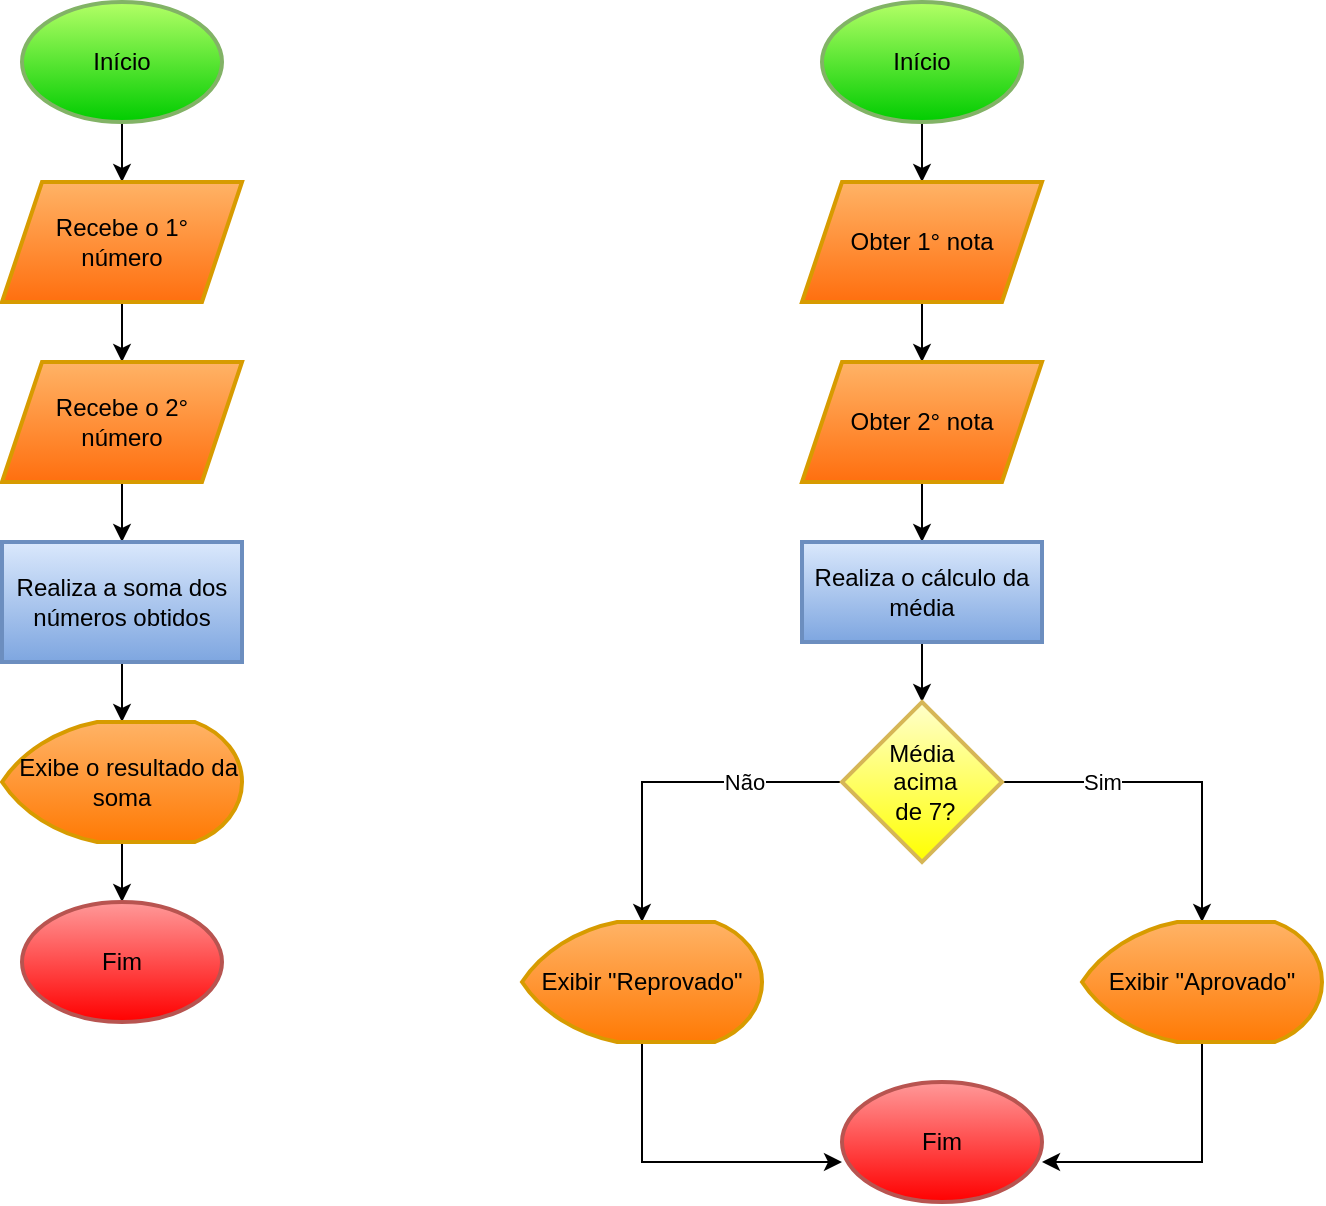 <mxfile version="23.1.4" type="device" pages="4">
  <diagram name="Página-1" id="VfPAaW70Yz4QpKgOygh6">
    <mxGraphModel dx="1050" dy="530" grid="1" gridSize="10" guides="1" tooltips="1" connect="1" arrows="1" fold="1" page="1" pageScale="1" pageWidth="827" pageHeight="1169" math="0" shadow="0">
      <root>
        <mxCell id="0" />
        <mxCell id="1" parent="0" />
        <mxCell id="FtRpnzMdxyeC-urfUK2--3" value="" style="edgeStyle=orthogonalEdgeStyle;rounded=0;orthogonalLoop=1;jettySize=auto;html=1;" edge="1" parent="1" source="FtRpnzMdxyeC-urfUK2--1" target="FtRpnzMdxyeC-urfUK2--2">
          <mxGeometry relative="1" as="geometry" />
        </mxCell>
        <mxCell id="FtRpnzMdxyeC-urfUK2--1" value="Início" style="strokeWidth=2;html=1;shape=mxgraph.flowchart.start_1;whiteSpace=wrap;fillColor=#B3FF66;strokeColor=#82b366;gradientColor=#00CC00;" vertex="1" parent="1">
          <mxGeometry x="130" y="40" width="100" height="60" as="geometry" />
        </mxCell>
        <mxCell id="FtRpnzMdxyeC-urfUK2--5" value="" style="edgeStyle=orthogonalEdgeStyle;rounded=0;orthogonalLoop=1;jettySize=auto;html=1;" edge="1" parent="1" source="FtRpnzMdxyeC-urfUK2--2" target="FtRpnzMdxyeC-urfUK2--4">
          <mxGeometry relative="1" as="geometry" />
        </mxCell>
        <mxCell id="FtRpnzMdxyeC-urfUK2--2" value="Recebe o 1° &lt;br&gt;número" style="shape=parallelogram;perimeter=parallelogramPerimeter;whiteSpace=wrap;html=1;fixedSize=1;fillColor=#FFB366;strokeWidth=2;strokeColor=#d79b00;gradientColor=#FF6F0F;" vertex="1" parent="1">
          <mxGeometry x="120" y="130" width="120" height="60" as="geometry" />
        </mxCell>
        <mxCell id="FtRpnzMdxyeC-urfUK2--7" value="" style="edgeStyle=orthogonalEdgeStyle;rounded=0;orthogonalLoop=1;jettySize=auto;html=1;" edge="1" parent="1" source="FtRpnzMdxyeC-urfUK2--4" target="FtRpnzMdxyeC-urfUK2--6">
          <mxGeometry relative="1" as="geometry" />
        </mxCell>
        <mxCell id="FtRpnzMdxyeC-urfUK2--4" value="Recebe o 2°&lt;br&gt;número" style="shape=parallelogram;perimeter=parallelogramPerimeter;whiteSpace=wrap;html=1;fixedSize=1;strokeWidth=2;fillColor=#FFB366;strokeColor=#d79b00;gradientColor=#FF6F0F;" vertex="1" parent="1">
          <mxGeometry x="120" y="220" width="120" height="60" as="geometry" />
        </mxCell>
        <mxCell id="FtRpnzMdxyeC-urfUK2--9" value="" style="edgeStyle=orthogonalEdgeStyle;rounded=0;orthogonalLoop=1;jettySize=auto;html=1;" edge="1" parent="1" source="FtRpnzMdxyeC-urfUK2--6" target="FtRpnzMdxyeC-urfUK2--8">
          <mxGeometry relative="1" as="geometry" />
        </mxCell>
        <mxCell id="FtRpnzMdxyeC-urfUK2--6" value="Realiza a soma dos números obtidos" style="whiteSpace=wrap;html=1;strokeWidth=2;fillColor=#dae8fc;strokeColor=#6c8ebf;gradientColor=#7ea6e0;" vertex="1" parent="1">
          <mxGeometry x="120" y="310" width="120" height="60" as="geometry" />
        </mxCell>
        <mxCell id="FtRpnzMdxyeC-urfUK2--12" value="" style="edgeStyle=orthogonalEdgeStyle;rounded=0;orthogonalLoop=1;jettySize=auto;html=1;" edge="1" parent="1" source="FtRpnzMdxyeC-urfUK2--8" target="FtRpnzMdxyeC-urfUK2--11">
          <mxGeometry relative="1" as="geometry" />
        </mxCell>
        <mxCell id="FtRpnzMdxyeC-urfUK2--8" value="&amp;nbsp; Exibe o resultado da soma" style="strokeWidth=2;html=1;shape=mxgraph.flowchart.display;whiteSpace=wrap;fillColor=#FFB366;strokeColor=#d79b00;gradientColor=#FF7A05;" vertex="1" parent="1">
          <mxGeometry x="120" y="400" width="120" height="60" as="geometry" />
        </mxCell>
        <mxCell id="FtRpnzMdxyeC-urfUK2--11" value="Fim" style="strokeWidth=2;html=1;shape=mxgraph.flowchart.start_1;whiteSpace=wrap;fillColor=#FF9999;gradientColor=#FF0000;strokeColor=#b85450;" vertex="1" parent="1">
          <mxGeometry x="130" y="490" width="100" height="60" as="geometry" />
        </mxCell>
        <mxCell id="FtRpnzMdxyeC-urfUK2--16" value="" style="edgeStyle=orthogonalEdgeStyle;rounded=0;orthogonalLoop=1;jettySize=auto;html=1;" edge="1" parent="1" source="FtRpnzMdxyeC-urfUK2--14">
          <mxGeometry relative="1" as="geometry">
            <mxPoint x="580" y="130" as="targetPoint" />
          </mxGeometry>
        </mxCell>
        <mxCell id="FtRpnzMdxyeC-urfUK2--14" value="Início" style="strokeWidth=2;html=1;shape=mxgraph.flowchart.start_1;whiteSpace=wrap;fillColor=#B3FF66;strokeColor=#82b366;gradientColor=#00CC00;" vertex="1" parent="1">
          <mxGeometry x="530" y="40" width="100" height="60" as="geometry" />
        </mxCell>
        <mxCell id="FtRpnzMdxyeC-urfUK2--19" value="" style="edgeStyle=orthogonalEdgeStyle;rounded=0;orthogonalLoop=1;jettySize=auto;html=1;" edge="1" parent="1" source="FtRpnzMdxyeC-urfUK2--17" target="FtRpnzMdxyeC-urfUK2--18">
          <mxGeometry relative="1" as="geometry" />
        </mxCell>
        <mxCell id="FtRpnzMdxyeC-urfUK2--17" value="Obter 1° nota" style="shape=parallelogram;perimeter=parallelogramPerimeter;whiteSpace=wrap;html=1;fixedSize=1;fillColor=#FFB366;strokeWidth=2;strokeColor=#d79b00;gradientColor=#FF6F0F;" vertex="1" parent="1">
          <mxGeometry x="520" y="130" width="120" height="60" as="geometry" />
        </mxCell>
        <mxCell id="FtRpnzMdxyeC-urfUK2--23" value="" style="edgeStyle=orthogonalEdgeStyle;rounded=0;orthogonalLoop=1;jettySize=auto;html=1;" edge="1" parent="1" source="FtRpnzMdxyeC-urfUK2--18" target="FtRpnzMdxyeC-urfUK2--20">
          <mxGeometry relative="1" as="geometry" />
        </mxCell>
        <mxCell id="FtRpnzMdxyeC-urfUK2--18" value="Obter 2° nota" style="shape=parallelogram;perimeter=parallelogramPerimeter;whiteSpace=wrap;html=1;fixedSize=1;fillColor=#FFB366;strokeColor=#d79b00;strokeWidth=2;gradientColor=#FF6F0F;" vertex="1" parent="1">
          <mxGeometry x="520" y="220" width="120" height="60" as="geometry" />
        </mxCell>
        <mxCell id="FtRpnzMdxyeC-urfUK2--25" value="" style="edgeStyle=orthogonalEdgeStyle;rounded=0;orthogonalLoop=1;jettySize=auto;html=1;" edge="1" parent="1" source="FtRpnzMdxyeC-urfUK2--20" target="FtRpnzMdxyeC-urfUK2--24">
          <mxGeometry relative="1" as="geometry" />
        </mxCell>
        <mxCell id="FtRpnzMdxyeC-urfUK2--20" value="Realiza o cálculo da média" style="whiteSpace=wrap;html=1;strokeWidth=2;fillColor=#dae8fc;strokeColor=#6c8ebf;gradientColor=#7ea6e0;" vertex="1" parent="1">
          <mxGeometry x="520" y="310" width="120" height="50" as="geometry" />
        </mxCell>
        <mxCell id="FtRpnzMdxyeC-urfUK2--27" value="" style="edgeStyle=orthogonalEdgeStyle;rounded=0;orthogonalLoop=1;jettySize=auto;html=1;" edge="1" parent="1" source="FtRpnzMdxyeC-urfUK2--24" target="FtRpnzMdxyeC-urfUK2--26">
          <mxGeometry relative="1" as="geometry" />
        </mxCell>
        <mxCell id="FtRpnzMdxyeC-urfUK2--28" value="Sim" style="edgeLabel;html=1;align=center;verticalAlign=middle;resizable=0;points=[];" vertex="1" connectable="0" parent="FtRpnzMdxyeC-urfUK2--27">
          <mxGeometry x="-0.28" y="4" relative="1" as="geometry">
            <mxPoint x="-11" y="4" as="offset" />
          </mxGeometry>
        </mxCell>
        <mxCell id="FtRpnzMdxyeC-urfUK2--30" value="" style="edgeStyle=orthogonalEdgeStyle;rounded=0;orthogonalLoop=1;jettySize=auto;html=1;" edge="1" parent="1" source="FtRpnzMdxyeC-urfUK2--24" target="FtRpnzMdxyeC-urfUK2--29">
          <mxGeometry relative="1" as="geometry" />
        </mxCell>
        <mxCell id="FtRpnzMdxyeC-urfUK2--31" value="Não" style="edgeLabel;html=1;align=center;verticalAlign=middle;resizable=0;points=[];" vertex="1" connectable="0" parent="FtRpnzMdxyeC-urfUK2--30">
          <mxGeometry x="-0.04" relative="1" as="geometry">
            <mxPoint x="32" as="offset" />
          </mxGeometry>
        </mxCell>
        <mxCell id="FtRpnzMdxyeC-urfUK2--24" value="Média&lt;br&gt;&amp;nbsp;acima&lt;br&gt;&amp;nbsp;de 7?" style="rhombus;whiteSpace=wrap;html=1;fillColor=#FFFFCC;strokeColor=#d6b656;strokeWidth=2;gradientColor=#FFFF00;" vertex="1" parent="1">
          <mxGeometry x="540" y="390" width="80" height="80" as="geometry" />
        </mxCell>
        <mxCell id="FtRpnzMdxyeC-urfUK2--33" value="" style="edgeStyle=orthogonalEdgeStyle;rounded=0;orthogonalLoop=1;jettySize=auto;html=1;" edge="1" parent="1" source="FtRpnzMdxyeC-urfUK2--26" target="FtRpnzMdxyeC-urfUK2--32">
          <mxGeometry relative="1" as="geometry">
            <mxPoint x="790" y="510" as="sourcePoint" />
            <mxPoint x="640" y="590" as="targetPoint" />
            <Array as="points">
              <mxPoint x="720" y="620" />
            </Array>
          </mxGeometry>
        </mxCell>
        <mxCell id="FtRpnzMdxyeC-urfUK2--26" value="Exibir &quot;Aprovado&quot;" style="strokeWidth=2;html=1;shape=mxgraph.flowchart.display;whiteSpace=wrap;fillColor=#FFB366;strokeColor=#d79b00;gradientColor=#FF7A05;" vertex="1" parent="1">
          <mxGeometry x="660" y="500" width="120" height="60" as="geometry" />
        </mxCell>
        <mxCell id="FtRpnzMdxyeC-urfUK2--34" value="" style="edgeStyle=orthogonalEdgeStyle;rounded=0;orthogonalLoop=1;jettySize=auto;html=1;" edge="1" parent="1" source="FtRpnzMdxyeC-urfUK2--29" target="FtRpnzMdxyeC-urfUK2--32">
          <mxGeometry relative="1" as="geometry">
            <Array as="points">
              <mxPoint x="440" y="620" />
            </Array>
          </mxGeometry>
        </mxCell>
        <mxCell id="FtRpnzMdxyeC-urfUK2--29" value="Exibir &quot;Reprovado&quot;" style="strokeWidth=2;html=1;shape=mxgraph.flowchart.display;whiteSpace=wrap;fillColor=#FFB366;strokeColor=#d79b00;gradientColor=#FF7A05;" vertex="1" parent="1">
          <mxGeometry x="380" y="500" width="120" height="60" as="geometry" />
        </mxCell>
        <mxCell id="FtRpnzMdxyeC-urfUK2--32" value="Fim" style="strokeWidth=2;html=1;shape=mxgraph.flowchart.start_1;whiteSpace=wrap;fillColor=#FF9999;gradientColor=#FF0000;strokeColor=#b85450;" vertex="1" parent="1">
          <mxGeometry x="540" y="580" width="100" height="60" as="geometry" />
        </mxCell>
      </root>
    </mxGraphModel>
  </diagram>
  <diagram id="cnGzh--2ewyfC4xSS8ge" name="Situação 1">
    <mxGraphModel dx="1050" dy="530" grid="1" gridSize="10" guides="1" tooltips="1" connect="1" arrows="1" fold="1" page="1" pageScale="1" pageWidth="827" pageHeight="1169" math="0" shadow="0">
      <root>
        <mxCell id="0" />
        <mxCell id="1" parent="0" />
        <mxCell id="3jtzBCYCSyqkufBXsluf-2" value="" style="edgeStyle=orthogonalEdgeStyle;rounded=0;orthogonalLoop=1;jettySize=auto;html=1;" edge="1" parent="1" source="G5qAnJZV8IFXsmAwqzXr-17" target="3jtzBCYCSyqkufBXsluf-1">
          <mxGeometry relative="1" as="geometry" />
        </mxCell>
        <mxCell id="G5qAnJZV8IFXsmAwqzXr-17" value="Início" style="strokeWidth=2;html=1;shape=mxgraph.flowchart.start_1;whiteSpace=wrap;fillColor=#B3FF66;strokeColor=#82b366;gradientColor=#00CC00;" vertex="1" parent="1">
          <mxGeometry x="190" y="40" width="100" height="60" as="geometry" />
        </mxCell>
        <mxCell id="hh333YZ_pvDzLgK6xaBs-1" value="" style="edgeStyle=orthogonalEdgeStyle;rounded=0;orthogonalLoop=1;jettySize=auto;html=1;" edge="1" parent="1" source="3jtzBCYCSyqkufBXsluf-1" target="3jtzBCYCSyqkufBXsluf-4">
          <mxGeometry relative="1" as="geometry" />
        </mxCell>
        <mxCell id="3jtzBCYCSyqkufBXsluf-1" value="Recebe o número" style="shape=parallelogram;perimeter=parallelogramPerimeter;whiteSpace=wrap;html=1;fixedSize=1;fillColor=#FFB366;strokeWidth=2;strokeColor=#d79b00;gradientColor=#FF6F0F;" vertex="1" parent="1">
          <mxGeometry x="180" y="140" width="120" height="60" as="geometry" />
        </mxCell>
        <mxCell id="egUZb35WBRxDaOVcS_bD-3" value="" style="edgeStyle=orthogonalEdgeStyle;rounded=0;orthogonalLoop=1;jettySize=auto;html=1;" edge="1" parent="1" source="3jtzBCYCSyqkufBXsluf-4" target="egUZb35WBRxDaOVcS_bD-2">
          <mxGeometry relative="1" as="geometry" />
        </mxCell>
        <mxCell id="YLZ5tJALcXqNr4WbI4NB-5" value="Não" style="edgeLabel;html=1;align=center;verticalAlign=middle;resizable=0;points=[];" vertex="1" connectable="0" parent="egUZb35WBRxDaOVcS_bD-3">
          <mxGeometry x="-0.376" relative="1" as="geometry">
            <mxPoint as="offset" />
          </mxGeometry>
        </mxCell>
        <mxCell id="egUZb35WBRxDaOVcS_bD-4" value="" style="edgeStyle=orthogonalEdgeStyle;rounded=0;orthogonalLoop=1;jettySize=auto;html=1;" edge="1" parent="1" source="3jtzBCYCSyqkufBXsluf-4" target="egUZb35WBRxDaOVcS_bD-1">
          <mxGeometry relative="1" as="geometry" />
        </mxCell>
        <mxCell id="YLZ5tJALcXqNr4WbI4NB-4" value="Sim" style="edgeLabel;html=1;align=center;verticalAlign=middle;resizable=0;points=[];" vertex="1" connectable="0" parent="egUZb35WBRxDaOVcS_bD-4">
          <mxGeometry x="-0.321" y="6" relative="1" as="geometry">
            <mxPoint y="-6" as="offset" />
          </mxGeometry>
        </mxCell>
        <mxCell id="3jtzBCYCSyqkufBXsluf-4" value="Número maior que 0?" style="rhombus;whiteSpace=wrap;html=1;fillColor=#FFFFCC;strokeColor=#d6b656;strokeWidth=2;gradientColor=#FFFF00;" vertex="1" parent="1">
          <mxGeometry x="180" y="240" width="120" height="80" as="geometry" />
        </mxCell>
        <mxCell id="-JtSSyIW8pFUZRpIIZUD-3" value="" style="edgeStyle=orthogonalEdgeStyle;rounded=0;orthogonalLoop=1;jettySize=auto;html=1;" edge="1" parent="1" source="egUZb35WBRxDaOVcS_bD-1" target="-JtSSyIW8pFUZRpIIZUD-1">
          <mxGeometry relative="1" as="geometry">
            <Array as="points">
              <mxPoint x="75" y="440" />
              <mxPoint x="235" y="440" />
            </Array>
          </mxGeometry>
        </mxCell>
        <mxCell id="egUZb35WBRxDaOVcS_bD-1" value="Exibir &quot;Positivo&quot;" style="strokeWidth=2;html=1;shape=mxgraph.flowchart.display;whiteSpace=wrap;fillColor=#FFB366;strokeColor=#d79b00;gradientColor=#FF7A05;" vertex="1" parent="1">
          <mxGeometry x="15" y="330" width="120" height="60" as="geometry" />
        </mxCell>
        <mxCell id="-JtSSyIW8pFUZRpIIZUD-2" value="" style="edgeStyle=orthogonalEdgeStyle;rounded=0;orthogonalLoop=1;jettySize=auto;html=1;" edge="1" parent="1" source="egUZb35WBRxDaOVcS_bD-2" target="-JtSSyIW8pFUZRpIIZUD-1">
          <mxGeometry relative="1" as="geometry">
            <Array as="points">
              <mxPoint x="405" y="440" />
              <mxPoint x="235" y="440" />
            </Array>
          </mxGeometry>
        </mxCell>
        <mxCell id="egUZb35WBRxDaOVcS_bD-2" value="Exibir &quot;Negativo&quot;" style="strokeWidth=2;html=1;shape=mxgraph.flowchart.display;whiteSpace=wrap;fillColor=#FFB366;strokeColor=#d79b00;gradientColor=#FF7A05;" vertex="1" parent="1">
          <mxGeometry x="345" y="330" width="120" height="60" as="geometry" />
        </mxCell>
        <mxCell id="-JtSSyIW8pFUZRpIIZUD-1" value="Fim" style="strokeWidth=2;html=1;shape=mxgraph.flowchart.start_1;whiteSpace=wrap;fillColor=#FF9999;gradientColor=#FF0000;strokeColor=#b85450;" vertex="1" parent="1">
          <mxGeometry x="185" y="410" width="100" height="60" as="geometry" />
        </mxCell>
      </root>
    </mxGraphModel>
  </diagram>
  <diagram id="MC5yMmHfY1iH-VBbxkOc" name="Situação 2">
    <mxGraphModel dx="1050" dy="530" grid="1" gridSize="10" guides="1" tooltips="1" connect="1" arrows="1" fold="1" page="1" pageScale="1" pageWidth="827" pageHeight="1169" math="0" shadow="0">
      <root>
        <mxCell id="0" />
        <mxCell id="1" parent="0" />
        <mxCell id="Zs6YHw253dC5NfmKqmhW-1" value="" style="edgeStyle=orthogonalEdgeStyle;rounded=0;orthogonalLoop=1;jettySize=auto;html=1;" edge="1" parent="1" source="Zs6YHw253dC5NfmKqmhW-2" target="Zs6YHw253dC5NfmKqmhW-4">
          <mxGeometry relative="1" as="geometry" />
        </mxCell>
        <mxCell id="Zs6YHw253dC5NfmKqmhW-2" value="Início" style="strokeWidth=2;html=1;shape=mxgraph.flowchart.start_1;whiteSpace=wrap;fillColor=#B3FF66;strokeColor=#82b366;gradientColor=#00CC00;" vertex="1" parent="1">
          <mxGeometry x="190" y="40" width="100" height="60" as="geometry" />
        </mxCell>
        <mxCell id="Zs6YHw253dC5NfmKqmhW-18" value="" style="edgeStyle=orthogonalEdgeStyle;rounded=0;orthogonalLoop=1;jettySize=auto;html=1;" edge="1" parent="1" source="Zs6YHw253dC5NfmKqmhW-4" target="Zs6YHw253dC5NfmKqmhW-17">
          <mxGeometry relative="1" as="geometry" />
        </mxCell>
        <mxCell id="Zs6YHw253dC5NfmKqmhW-4" value="Solicita 1° número&amp;nbsp;&lt;br&gt;" style="shape=parallelogram;perimeter=parallelogramPerimeter;whiteSpace=wrap;html=1;fixedSize=1;fillColor=#FFB366;strokeWidth=2;strokeColor=#d79b00;gradientColor=#FF6F0F;" vertex="1" parent="1">
          <mxGeometry x="180" y="140" width="120" height="60" as="geometry" />
        </mxCell>
        <mxCell id="Zs6YHw253dC5NfmKqmhW-7" value="" style="edgeStyle=orthogonalEdgeStyle;rounded=0;orthogonalLoop=1;jettySize=auto;html=1;" edge="1" parent="1" source="Zs6YHw253dC5NfmKqmhW-9" target="Zs6YHw253dC5NfmKqmhW-11">
          <mxGeometry relative="1" as="geometry" />
        </mxCell>
        <mxCell id="J8KGJ1ALAt2bvLUphzWe-1" value="sim" style="edgeLabel;html=1;align=center;verticalAlign=middle;resizable=0;points=[];" vertex="1" connectable="0" parent="Zs6YHw253dC5NfmKqmhW-7">
          <mxGeometry x="-0.249" y="-2" relative="1" as="geometry">
            <mxPoint as="offset" />
          </mxGeometry>
        </mxCell>
        <mxCell id="Zs6YHw253dC5NfmKqmhW-23" value="" style="edgeStyle=orthogonalEdgeStyle;rounded=0;orthogonalLoop=1;jettySize=auto;html=1;entryX=0.597;entryY=0.04;entryDx=0;entryDy=0;entryPerimeter=0;" edge="1" parent="1" source="Zs6YHw253dC5NfmKqmhW-9" target="Zs6YHw253dC5NfmKqmhW-13">
          <mxGeometry relative="1" as="geometry">
            <mxPoint x="400" y="410" as="targetPoint" />
            <Array as="points">
              <mxPoint x="400" y="380" />
              <mxPoint x="400" y="422" />
            </Array>
          </mxGeometry>
        </mxCell>
        <mxCell id="J8KGJ1ALAt2bvLUphzWe-2" value="não" style="edgeLabel;html=1;align=center;verticalAlign=middle;resizable=0;points=[];" vertex="1" connectable="0" parent="Zs6YHw253dC5NfmKqmhW-23">
          <mxGeometry x="-0.295" y="-2" relative="1" as="geometry">
            <mxPoint as="offset" />
          </mxGeometry>
        </mxCell>
        <mxCell id="Zs6YHw253dC5NfmKqmhW-9" value="O primeiro número é maior que o segundo?" style="rhombus;whiteSpace=wrap;html=1;fillColor=#FFFFCC;strokeColor=#d6b656;strokeWidth=2;gradientColor=#FFFF00;" vertex="1" parent="1">
          <mxGeometry x="170" y="340" width="140" height="80" as="geometry" />
        </mxCell>
        <mxCell id="Zs6YHw253dC5NfmKqmhW-10" value="" style="edgeStyle=orthogonalEdgeStyle;rounded=0;orthogonalLoop=1;jettySize=auto;html=1;" edge="1" parent="1" source="Zs6YHw253dC5NfmKqmhW-11" target="Zs6YHw253dC5NfmKqmhW-14">
          <mxGeometry relative="1" as="geometry">
            <Array as="points">
              <mxPoint x="75" y="540" />
              <mxPoint x="235" y="540" />
            </Array>
          </mxGeometry>
        </mxCell>
        <mxCell id="Zs6YHw253dC5NfmKqmhW-11" value="Exibir &quot;O 1° é maior que o 2°&quot;" style="strokeWidth=2;html=1;shape=mxgraph.flowchart.display;whiteSpace=wrap;fillColor=#FFB366;strokeColor=#d79b00;gradientColor=#FF7A05;" vertex="1" parent="1">
          <mxGeometry x="15" y="430" width="120" height="60" as="geometry" />
        </mxCell>
        <mxCell id="Zs6YHw253dC5NfmKqmhW-12" value="" style="edgeStyle=orthogonalEdgeStyle;rounded=0;orthogonalLoop=1;jettySize=auto;html=1;" edge="1" parent="1" source="Zs6YHw253dC5NfmKqmhW-13" target="Zs6YHw253dC5NfmKqmhW-14">
          <mxGeometry relative="1" as="geometry">
            <Array as="points">
              <mxPoint x="405" y="540" />
              <mxPoint x="235" y="540" />
            </Array>
          </mxGeometry>
        </mxCell>
        <mxCell id="Zs6YHw253dC5NfmKqmhW-13" value="Exibir &quot; O 2° é maior que o 1°&quot;" style="strokeWidth=2;html=1;shape=mxgraph.flowchart.display;whiteSpace=wrap;fillColor=#FFB366;strokeColor=#d79b00;gradientColor=#FF7A05;" vertex="1" parent="1">
          <mxGeometry x="330" y="420" width="120" height="60" as="geometry" />
        </mxCell>
        <mxCell id="Zs6YHw253dC5NfmKqmhW-14" value="Fim" style="strokeWidth=2;html=1;shape=mxgraph.flowchart.start_1;whiteSpace=wrap;fillColor=#FF9999;gradientColor=#FF0000;strokeColor=#b85450;" vertex="1" parent="1">
          <mxGeometry x="185" y="510" width="100" height="60" as="geometry" />
        </mxCell>
        <mxCell id="4i_ORiXNKYcfJNA0B0bR-1" value="" style="edgeStyle=orthogonalEdgeStyle;rounded=0;orthogonalLoop=1;jettySize=auto;html=1;" edge="1" parent="1" source="Zs6YHw253dC5NfmKqmhW-17" target="Zs6YHw253dC5NfmKqmhW-9">
          <mxGeometry relative="1" as="geometry" />
        </mxCell>
        <mxCell id="Zs6YHw253dC5NfmKqmhW-17" value="Solicita 2° número&amp;nbsp;" style="shape=parallelogram;perimeter=parallelogramPerimeter;whiteSpace=wrap;html=1;fixedSize=1;fillColor=#FFB366;strokeWidth=2;strokeColor=#d79b00;gradientColor=#FF6F0F;" vertex="1" parent="1">
          <mxGeometry x="180" y="240" width="120" height="60" as="geometry" />
        </mxCell>
      </root>
    </mxGraphModel>
  </diagram>
  <diagram id="uKdhKbFNYcR0BpVaB1F1" name="Situação 3">
    <mxGraphModel dx="1050" dy="530" grid="1" gridSize="10" guides="1" tooltips="1" connect="1" arrows="1" fold="1" page="1" pageScale="1" pageWidth="827" pageHeight="1169" math="0" shadow="0">
      <root>
        <mxCell id="0" />
        <mxCell id="1" parent="0" />
        <mxCell id="N9NOF__1ijinii3glO0T-1" value="" style="edgeStyle=orthogonalEdgeStyle;rounded=0;orthogonalLoop=1;jettySize=auto;html=1;" edge="1" parent="1" source="N9NOF__1ijinii3glO0T-2" target="N9NOF__1ijinii3glO0T-4">
          <mxGeometry relative="1" as="geometry" />
        </mxCell>
        <mxCell id="N9NOF__1ijinii3glO0T-2" value="Início" style="strokeWidth=2;html=1;shape=mxgraph.flowchart.start_1;whiteSpace=wrap;fillColor=#B3FF66;strokeColor=#82b366;gradientColor=#00CC00;" vertex="1" parent="1">
          <mxGeometry x="190" y="40" width="100" height="60" as="geometry" />
        </mxCell>
        <mxCell id="zeahOzysEanbySnaxxWc-1" value="" style="edgeStyle=orthogonalEdgeStyle;rounded=0;orthogonalLoop=1;jettySize=auto;html=1;" edge="1" parent="1" source="N9NOF__1ijinii3glO0T-4" target="N9NOF__1ijinii3glO0T-9">
          <mxGeometry relative="1" as="geometry" />
        </mxCell>
        <mxCell id="N9NOF__1ijinii3glO0T-4" value="Solicita a idade" style="shape=parallelogram;perimeter=parallelogramPerimeter;whiteSpace=wrap;html=1;fixedSize=1;fillColor=#FFB366;strokeWidth=2;strokeColor=#d79b00;gradientColor=#FF6F0F;" vertex="1" parent="1">
          <mxGeometry x="180" y="140" width="120" height="60" as="geometry" />
        </mxCell>
        <mxCell id="N9NOF__1ijinii3glO0T-5" value="" style="edgeStyle=orthogonalEdgeStyle;rounded=0;orthogonalLoop=1;jettySize=auto;html=1;" edge="1" parent="1" source="N9NOF__1ijinii3glO0T-9" target="N9NOF__1ijinii3glO0T-11">
          <mxGeometry relative="1" as="geometry" />
        </mxCell>
        <mxCell id="IfxZVjMfAGvsW98ObJgt-1" value="não" style="edgeLabel;html=1;align=center;verticalAlign=middle;resizable=0;points=[];" vertex="1" connectable="0" parent="N9NOF__1ijinii3glO0T-5">
          <mxGeometry x="-0.489" y="-2" relative="1" as="geometry">
            <mxPoint as="offset" />
          </mxGeometry>
        </mxCell>
        <mxCell id="zeahOzysEanbySnaxxWc-2" value="" style="edgeStyle=orthogonalEdgeStyle;rounded=0;orthogonalLoop=1;jettySize=auto;html=1;" edge="1" parent="1" source="N9NOF__1ijinii3glO0T-9" target="FujUqTj3B8etJAD_OP-m-19">
          <mxGeometry relative="1" as="geometry" />
        </mxCell>
        <mxCell id="IfxZVjMfAGvsW98ObJgt-2" value="sim" style="edgeLabel;html=1;align=center;verticalAlign=middle;resizable=0;points=[];" vertex="1" connectable="0" parent="zeahOzysEanbySnaxxWc-2">
          <mxGeometry x="-0.164" y="2" relative="1" as="geometry">
            <mxPoint as="offset" />
          </mxGeometry>
        </mxCell>
        <mxCell id="N9NOF__1ijinii3glO0T-9" value="É maior de 16 anos?" style="rhombus;whiteSpace=wrap;html=1;fillColor=#FFFFCC;strokeColor=#d6b656;strokeWidth=2;gradientColor=#FFFF00;" vertex="1" parent="1">
          <mxGeometry x="180" y="250" width="120" height="80" as="geometry" />
        </mxCell>
        <mxCell id="QAgXgPqW6DIvLdonliJh-1" value="" style="edgeStyle=orthogonalEdgeStyle;rounded=0;orthogonalLoop=1;jettySize=auto;html=1;" edge="1" parent="1" source="N9NOF__1ijinii3glO0T-11" target="mM51Yj1nq1NBSfJM_aw_-1">
          <mxGeometry relative="1" as="geometry">
            <Array as="points">
              <mxPoint x="80" y="510" />
            </Array>
          </mxGeometry>
        </mxCell>
        <mxCell id="N9NOF__1ijinii3glO0T-11" value="Não pode votar" style="strokeWidth=2;html=1;shape=mxgraph.flowchart.display;whiteSpace=wrap;fillColor=#FFB366;strokeColor=#d79b00;gradientColor=#FF7A05;" vertex="1" parent="1">
          <mxGeometry x="20" y="410" width="120" height="60" as="geometry" />
        </mxCell>
        <mxCell id="mzoY9NQZk9zL9fj0vTle-1" value="" style="edgeStyle=orthogonalEdgeStyle;rounded=0;orthogonalLoop=1;jettySize=auto;html=1;" edge="1" parent="1" source="FujUqTj3B8etJAD_OP-m-19" target="FujUqTj3B8etJAD_OP-m-23">
          <mxGeometry relative="1" as="geometry">
            <Array as="points">
              <mxPoint x="410" y="400" />
            </Array>
          </mxGeometry>
        </mxCell>
        <mxCell id="mzoY9NQZk9zL9fj0vTle-4" value="Não" style="edgeLabel;html=1;align=center;verticalAlign=middle;resizable=0;points=[];" vertex="1" connectable="0" parent="mzoY9NQZk9zL9fj0vTle-1">
          <mxGeometry x="-0.412" y="-2" relative="1" as="geometry">
            <mxPoint as="offset" />
          </mxGeometry>
        </mxCell>
        <mxCell id="mzoY9NQZk9zL9fj0vTle-2" value="" style="edgeStyle=orthogonalEdgeStyle;rounded=0;orthogonalLoop=1;jettySize=auto;html=1;" edge="1" parent="1" source="FujUqTj3B8etJAD_OP-m-19" target="FujUqTj3B8etJAD_OP-m-24">
          <mxGeometry relative="1" as="geometry" />
        </mxCell>
        <mxCell id="mzoY9NQZk9zL9fj0vTle-3" value="Sim" style="edgeLabel;html=1;align=center;verticalAlign=middle;resizable=0;points=[];" vertex="1" connectable="0" parent="mzoY9NQZk9zL9fj0vTle-2">
          <mxGeometry x="-0.307" y="2" relative="1" as="geometry">
            <mxPoint y="2" as="offset" />
          </mxGeometry>
        </mxCell>
        <mxCell id="FujUqTj3B8etJAD_OP-m-19" value="É maior de 17 anos?" style="rhombus;whiteSpace=wrap;html=1;fillColor=#FFFFCC;strokeColor=#d6b656;strokeWidth=2;gradientColor=#FFFF00;" vertex="1" parent="1">
          <mxGeometry x="400" y="250" width="120" height="80" as="geometry" />
        </mxCell>
        <mxCell id="mM51Yj1nq1NBSfJM_aw_-3" value="" style="edgeStyle=orthogonalEdgeStyle;rounded=0;orthogonalLoop=1;jettySize=auto;html=1;" edge="1" parent="1" source="FujUqTj3B8etJAD_OP-m-23" target="mM51Yj1nq1NBSfJM_aw_-1">
          <mxGeometry relative="1" as="geometry">
            <Array as="points">
              <mxPoint x="460" y="510" />
            </Array>
          </mxGeometry>
        </mxCell>
        <mxCell id="FujUqTj3B8etJAD_OP-m-23" value="Não é obrigatória a votação" style="strokeWidth=2;html=1;shape=mxgraph.flowchart.display;whiteSpace=wrap;fillColor=#FFB366;strokeColor=#d79b00;gradientColor=#FF7A05;" vertex="1" parent="1">
          <mxGeometry x="400" y="375" width="120" height="60" as="geometry" />
        </mxCell>
        <mxCell id="mM51Yj1nq1NBSfJM_aw_-2" value="" style="edgeStyle=orthogonalEdgeStyle;rounded=0;orthogonalLoop=1;jettySize=auto;html=1;" edge="1" parent="1" source="FujUqTj3B8etJAD_OP-m-24" target="mM51Yj1nq1NBSfJM_aw_-1">
          <mxGeometry relative="1" as="geometry">
            <Array as="points">
              <mxPoint x="600" y="510" />
            </Array>
          </mxGeometry>
        </mxCell>
        <mxCell id="FujUqTj3B8etJAD_OP-m-24" value="É obrigatória a votação" style="strokeWidth=2;html=1;shape=mxgraph.flowchart.display;whiteSpace=wrap;fillColor=#FFB366;strokeColor=#d79b00;gradientColor=#FF7A05;" vertex="1" parent="1">
          <mxGeometry x="540" y="375" width="120" height="60" as="geometry" />
        </mxCell>
        <mxCell id="mM51Yj1nq1NBSfJM_aw_-1" value="Fim" style="strokeWidth=2;html=1;shape=mxgraph.flowchart.start_1;whiteSpace=wrap;fillColor=#FF9999;gradientColor=#FF0000;strokeColor=#b85450;" vertex="1" parent="1">
          <mxGeometry x="260" y="490" width="100" height="60" as="geometry" />
        </mxCell>
      </root>
    </mxGraphModel>
  </diagram>
</mxfile>
